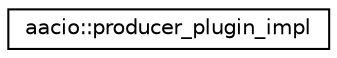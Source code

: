 digraph "Graphical Class Hierarchy"
{
  edge [fontname="Helvetica",fontsize="10",labelfontname="Helvetica",labelfontsize="10"];
  node [fontname="Helvetica",fontsize="10",shape=record];
  rankdir="LR";
  Node0 [label="aacio::producer_plugin_impl",height=0.2,width=0.4,color="black", fillcolor="white", style="filled",URL="$classaacio_1_1producer__plugin__impl.html"];
}
